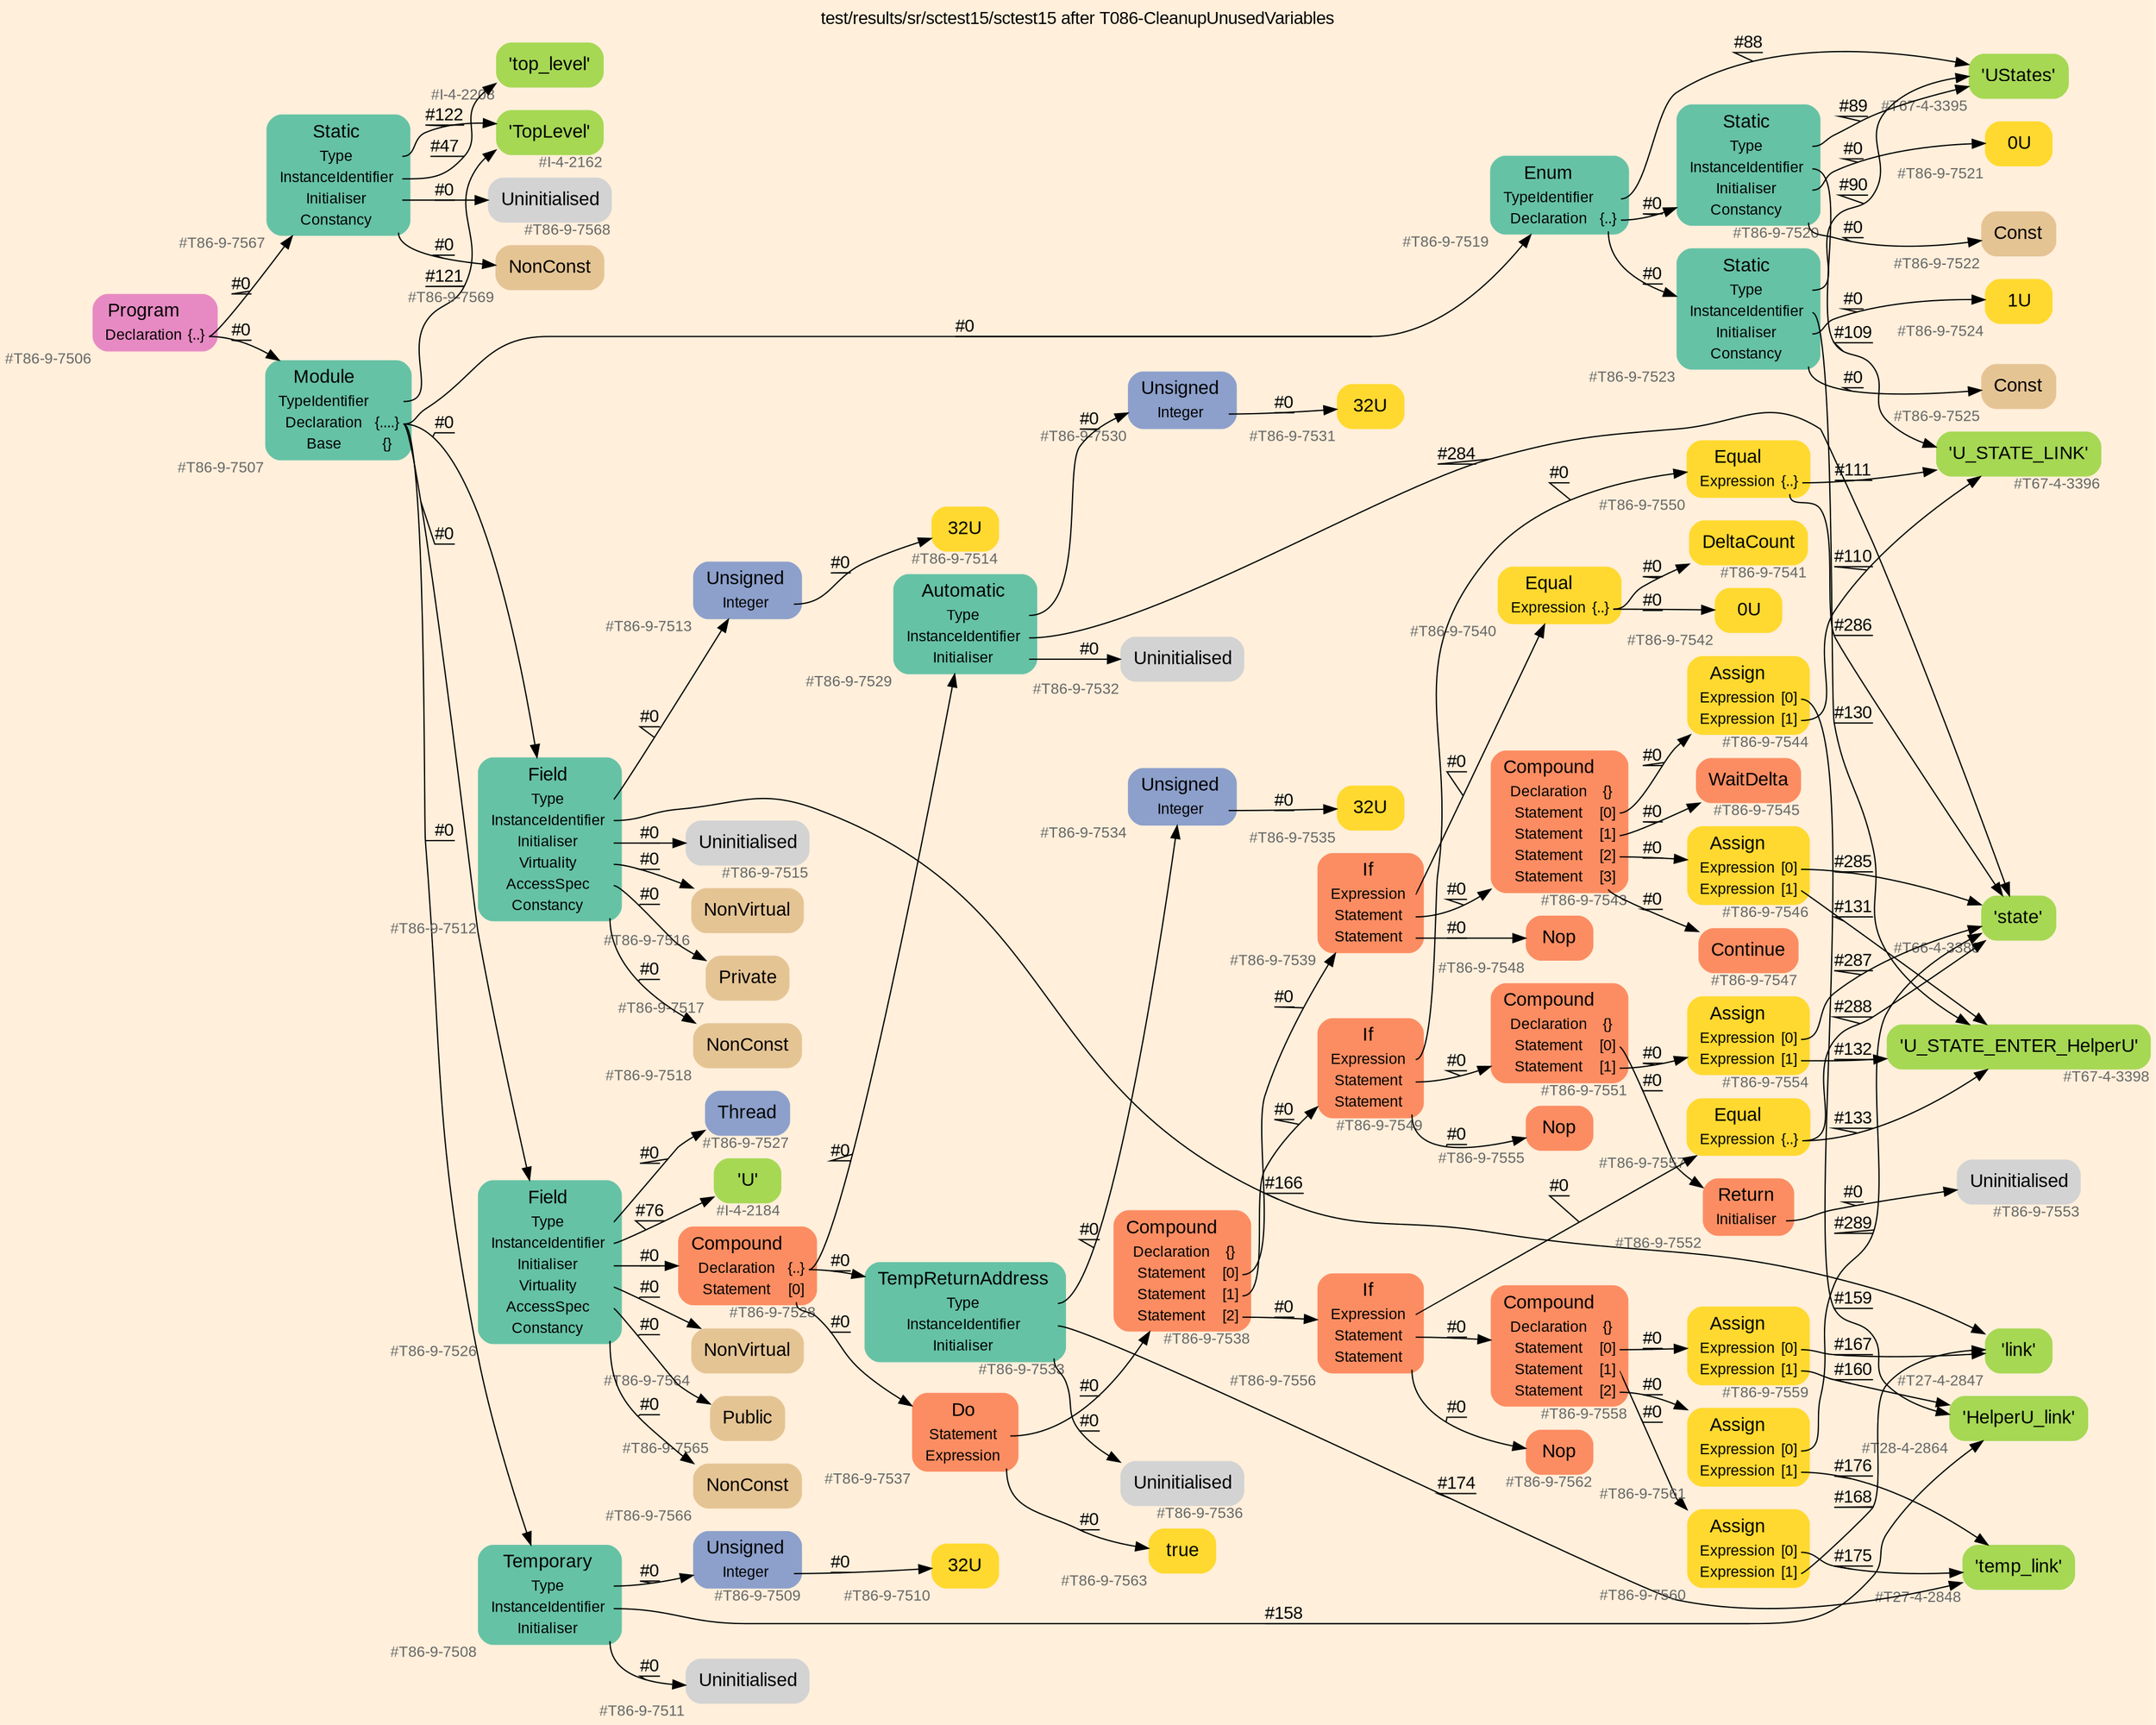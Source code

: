 digraph "test/results/sr/sctest15/sctest15 after T086-CleanupUnusedVariables" {
label = "test/results/sr/sctest15/sctest15 after T086-CleanupUnusedVariables"
labelloc = t
graph [
    rankdir = "LR"
    ranksep = 0.3
    bgcolor = antiquewhite1
    color = black
    fontcolor = black
    fontname = "Arial"
];
node [
    fontname = "Arial"
];
edge [
    fontname = "Arial"
];

// -------------------- node figure --------------------
// -------- block #T86-9-7506 ----------
"#T86-9-7506" [
    fillcolor = "/set28/4"
    xlabel = "#T86-9-7506"
    fontsize = "12"
    fontcolor = grey40
    shape = "plaintext"
    label = <<TABLE BORDER="0" CELLBORDER="0" CELLSPACING="0">
     <TR><TD><FONT COLOR="black" POINT-SIZE="15">Program</FONT></TD></TR>
     <TR><TD><FONT COLOR="black" POINT-SIZE="12">Declaration</FONT></TD><TD PORT="port0"><FONT COLOR="black" POINT-SIZE="12">{..}</FONT></TD></TR>
    </TABLE>>
    style = "rounded,filled"
];

// -------- block #T86-9-7507 ----------
"#T86-9-7507" [
    fillcolor = "/set28/1"
    xlabel = "#T86-9-7507"
    fontsize = "12"
    fontcolor = grey40
    shape = "plaintext"
    label = <<TABLE BORDER="0" CELLBORDER="0" CELLSPACING="0">
     <TR><TD><FONT COLOR="black" POINT-SIZE="15">Module</FONT></TD></TR>
     <TR><TD><FONT COLOR="black" POINT-SIZE="12">TypeIdentifier</FONT></TD><TD PORT="port0"></TD></TR>
     <TR><TD><FONT COLOR="black" POINT-SIZE="12">Declaration</FONT></TD><TD PORT="port1"><FONT COLOR="black" POINT-SIZE="12">{....}</FONT></TD></TR>
     <TR><TD><FONT COLOR="black" POINT-SIZE="12">Base</FONT></TD><TD PORT="port2"><FONT COLOR="black" POINT-SIZE="12">{}</FONT></TD></TR>
    </TABLE>>
    style = "rounded,filled"
];

// -------- block #I-4-2162 ----------
"#I-4-2162" [
    fillcolor = "/set28/5"
    xlabel = "#I-4-2162"
    fontsize = "12"
    fontcolor = grey40
    shape = "plaintext"
    label = <<TABLE BORDER="0" CELLBORDER="0" CELLSPACING="0">
     <TR><TD><FONT COLOR="black" POINT-SIZE="15">'TopLevel'</FONT></TD></TR>
    </TABLE>>
    style = "rounded,filled"
];

// -------- block #T86-9-7508 ----------
"#T86-9-7508" [
    fillcolor = "/set28/1"
    xlabel = "#T86-9-7508"
    fontsize = "12"
    fontcolor = grey40
    shape = "plaintext"
    label = <<TABLE BORDER="0" CELLBORDER="0" CELLSPACING="0">
     <TR><TD><FONT COLOR="black" POINT-SIZE="15">Temporary</FONT></TD></TR>
     <TR><TD><FONT COLOR="black" POINT-SIZE="12">Type</FONT></TD><TD PORT="port0"></TD></TR>
     <TR><TD><FONT COLOR="black" POINT-SIZE="12">InstanceIdentifier</FONT></TD><TD PORT="port1"></TD></TR>
     <TR><TD><FONT COLOR="black" POINT-SIZE="12">Initialiser</FONT></TD><TD PORT="port2"></TD></TR>
    </TABLE>>
    style = "rounded,filled"
];

// -------- block #T86-9-7509 ----------
"#T86-9-7509" [
    fillcolor = "/set28/3"
    xlabel = "#T86-9-7509"
    fontsize = "12"
    fontcolor = grey40
    shape = "plaintext"
    label = <<TABLE BORDER="0" CELLBORDER="0" CELLSPACING="0">
     <TR><TD><FONT COLOR="black" POINT-SIZE="15">Unsigned</FONT></TD></TR>
     <TR><TD><FONT COLOR="black" POINT-SIZE="12">Integer</FONT></TD><TD PORT="port0"></TD></TR>
    </TABLE>>
    style = "rounded,filled"
];

// -------- block #T86-9-7510 ----------
"#T86-9-7510" [
    fillcolor = "/set28/6"
    xlabel = "#T86-9-7510"
    fontsize = "12"
    fontcolor = grey40
    shape = "plaintext"
    label = <<TABLE BORDER="0" CELLBORDER="0" CELLSPACING="0">
     <TR><TD><FONT COLOR="black" POINT-SIZE="15">32U</FONT></TD></TR>
    </TABLE>>
    style = "rounded,filled"
];

// -------- block #T28-4-2864 ----------
"#T28-4-2864" [
    fillcolor = "/set28/5"
    xlabel = "#T28-4-2864"
    fontsize = "12"
    fontcolor = grey40
    shape = "plaintext"
    label = <<TABLE BORDER="0" CELLBORDER="0" CELLSPACING="0">
     <TR><TD><FONT COLOR="black" POINT-SIZE="15">'HelperU_link'</FONT></TD></TR>
    </TABLE>>
    style = "rounded,filled"
];

// -------- block #T86-9-7511 ----------
"#T86-9-7511" [
    xlabel = "#T86-9-7511"
    fontsize = "12"
    fontcolor = grey40
    shape = "plaintext"
    label = <<TABLE BORDER="0" CELLBORDER="0" CELLSPACING="0">
     <TR><TD><FONT COLOR="black" POINT-SIZE="15">Uninitialised</FONT></TD></TR>
    </TABLE>>
    style = "rounded,filled"
];

// -------- block #T86-9-7512 ----------
"#T86-9-7512" [
    fillcolor = "/set28/1"
    xlabel = "#T86-9-7512"
    fontsize = "12"
    fontcolor = grey40
    shape = "plaintext"
    label = <<TABLE BORDER="0" CELLBORDER="0" CELLSPACING="0">
     <TR><TD><FONT COLOR="black" POINT-SIZE="15">Field</FONT></TD></TR>
     <TR><TD><FONT COLOR="black" POINT-SIZE="12">Type</FONT></TD><TD PORT="port0"></TD></TR>
     <TR><TD><FONT COLOR="black" POINT-SIZE="12">InstanceIdentifier</FONT></TD><TD PORT="port1"></TD></TR>
     <TR><TD><FONT COLOR="black" POINT-SIZE="12">Initialiser</FONT></TD><TD PORT="port2"></TD></TR>
     <TR><TD><FONT COLOR="black" POINT-SIZE="12">Virtuality</FONT></TD><TD PORT="port3"></TD></TR>
     <TR><TD><FONT COLOR="black" POINT-SIZE="12">AccessSpec</FONT></TD><TD PORT="port4"></TD></TR>
     <TR><TD><FONT COLOR="black" POINT-SIZE="12">Constancy</FONT></TD><TD PORT="port5"></TD></TR>
    </TABLE>>
    style = "rounded,filled"
];

// -------- block #T86-9-7513 ----------
"#T86-9-7513" [
    fillcolor = "/set28/3"
    xlabel = "#T86-9-7513"
    fontsize = "12"
    fontcolor = grey40
    shape = "plaintext"
    label = <<TABLE BORDER="0" CELLBORDER="0" CELLSPACING="0">
     <TR><TD><FONT COLOR="black" POINT-SIZE="15">Unsigned</FONT></TD></TR>
     <TR><TD><FONT COLOR="black" POINT-SIZE="12">Integer</FONT></TD><TD PORT="port0"></TD></TR>
    </TABLE>>
    style = "rounded,filled"
];

// -------- block #T86-9-7514 ----------
"#T86-9-7514" [
    fillcolor = "/set28/6"
    xlabel = "#T86-9-7514"
    fontsize = "12"
    fontcolor = grey40
    shape = "plaintext"
    label = <<TABLE BORDER="0" CELLBORDER="0" CELLSPACING="0">
     <TR><TD><FONT COLOR="black" POINT-SIZE="15">32U</FONT></TD></TR>
    </TABLE>>
    style = "rounded,filled"
];

// -------- block #T27-4-2847 ----------
"#T27-4-2847" [
    fillcolor = "/set28/5"
    xlabel = "#T27-4-2847"
    fontsize = "12"
    fontcolor = grey40
    shape = "plaintext"
    label = <<TABLE BORDER="0" CELLBORDER="0" CELLSPACING="0">
     <TR><TD><FONT COLOR="black" POINT-SIZE="15">'link'</FONT></TD></TR>
    </TABLE>>
    style = "rounded,filled"
];

// -------- block #T86-9-7515 ----------
"#T86-9-7515" [
    xlabel = "#T86-9-7515"
    fontsize = "12"
    fontcolor = grey40
    shape = "plaintext"
    label = <<TABLE BORDER="0" CELLBORDER="0" CELLSPACING="0">
     <TR><TD><FONT COLOR="black" POINT-SIZE="15">Uninitialised</FONT></TD></TR>
    </TABLE>>
    style = "rounded,filled"
];

// -------- block #T86-9-7516 ----------
"#T86-9-7516" [
    fillcolor = "/set28/7"
    xlabel = "#T86-9-7516"
    fontsize = "12"
    fontcolor = grey40
    shape = "plaintext"
    label = <<TABLE BORDER="0" CELLBORDER="0" CELLSPACING="0">
     <TR><TD><FONT COLOR="black" POINT-SIZE="15">NonVirtual</FONT></TD></TR>
    </TABLE>>
    style = "rounded,filled"
];

// -------- block #T86-9-7517 ----------
"#T86-9-7517" [
    fillcolor = "/set28/7"
    xlabel = "#T86-9-7517"
    fontsize = "12"
    fontcolor = grey40
    shape = "plaintext"
    label = <<TABLE BORDER="0" CELLBORDER="0" CELLSPACING="0">
     <TR><TD><FONT COLOR="black" POINT-SIZE="15">Private</FONT></TD></TR>
    </TABLE>>
    style = "rounded,filled"
];

// -------- block #T86-9-7518 ----------
"#T86-9-7518" [
    fillcolor = "/set28/7"
    xlabel = "#T86-9-7518"
    fontsize = "12"
    fontcolor = grey40
    shape = "plaintext"
    label = <<TABLE BORDER="0" CELLBORDER="0" CELLSPACING="0">
     <TR><TD><FONT COLOR="black" POINT-SIZE="15">NonConst</FONT></TD></TR>
    </TABLE>>
    style = "rounded,filled"
];

// -------- block #T86-9-7519 ----------
"#T86-9-7519" [
    fillcolor = "/set28/1"
    xlabel = "#T86-9-7519"
    fontsize = "12"
    fontcolor = grey40
    shape = "plaintext"
    label = <<TABLE BORDER="0" CELLBORDER="0" CELLSPACING="0">
     <TR><TD><FONT COLOR="black" POINT-SIZE="15">Enum</FONT></TD></TR>
     <TR><TD><FONT COLOR="black" POINT-SIZE="12">TypeIdentifier</FONT></TD><TD PORT="port0"></TD></TR>
     <TR><TD><FONT COLOR="black" POINT-SIZE="12">Declaration</FONT></TD><TD PORT="port1"><FONT COLOR="black" POINT-SIZE="12">{..}</FONT></TD></TR>
    </TABLE>>
    style = "rounded,filled"
];

// -------- block #T67-4-3395 ----------
"#T67-4-3395" [
    fillcolor = "/set28/5"
    xlabel = "#T67-4-3395"
    fontsize = "12"
    fontcolor = grey40
    shape = "plaintext"
    label = <<TABLE BORDER="0" CELLBORDER="0" CELLSPACING="0">
     <TR><TD><FONT COLOR="black" POINT-SIZE="15">'UStates'</FONT></TD></TR>
    </TABLE>>
    style = "rounded,filled"
];

// -------- block #T86-9-7520 ----------
"#T86-9-7520" [
    fillcolor = "/set28/1"
    xlabel = "#T86-9-7520"
    fontsize = "12"
    fontcolor = grey40
    shape = "plaintext"
    label = <<TABLE BORDER="0" CELLBORDER="0" CELLSPACING="0">
     <TR><TD><FONT COLOR="black" POINT-SIZE="15">Static</FONT></TD></TR>
     <TR><TD><FONT COLOR="black" POINT-SIZE="12">Type</FONT></TD><TD PORT="port0"></TD></TR>
     <TR><TD><FONT COLOR="black" POINT-SIZE="12">InstanceIdentifier</FONT></TD><TD PORT="port1"></TD></TR>
     <TR><TD><FONT COLOR="black" POINT-SIZE="12">Initialiser</FONT></TD><TD PORT="port2"></TD></TR>
     <TR><TD><FONT COLOR="black" POINT-SIZE="12">Constancy</FONT></TD><TD PORT="port3"></TD></TR>
    </TABLE>>
    style = "rounded,filled"
];

// -------- block #T67-4-3396 ----------
"#T67-4-3396" [
    fillcolor = "/set28/5"
    xlabel = "#T67-4-3396"
    fontsize = "12"
    fontcolor = grey40
    shape = "plaintext"
    label = <<TABLE BORDER="0" CELLBORDER="0" CELLSPACING="0">
     <TR><TD><FONT COLOR="black" POINT-SIZE="15">'U_STATE_LINK'</FONT></TD></TR>
    </TABLE>>
    style = "rounded,filled"
];

// -------- block #T86-9-7521 ----------
"#T86-9-7521" [
    fillcolor = "/set28/6"
    xlabel = "#T86-9-7521"
    fontsize = "12"
    fontcolor = grey40
    shape = "plaintext"
    label = <<TABLE BORDER="0" CELLBORDER="0" CELLSPACING="0">
     <TR><TD><FONT COLOR="black" POINT-SIZE="15">0U</FONT></TD></TR>
    </TABLE>>
    style = "rounded,filled"
];

// -------- block #T86-9-7522 ----------
"#T86-9-7522" [
    fillcolor = "/set28/7"
    xlabel = "#T86-9-7522"
    fontsize = "12"
    fontcolor = grey40
    shape = "plaintext"
    label = <<TABLE BORDER="0" CELLBORDER="0" CELLSPACING="0">
     <TR><TD><FONT COLOR="black" POINT-SIZE="15">Const</FONT></TD></TR>
    </TABLE>>
    style = "rounded,filled"
];

// -------- block #T86-9-7523 ----------
"#T86-9-7523" [
    fillcolor = "/set28/1"
    xlabel = "#T86-9-7523"
    fontsize = "12"
    fontcolor = grey40
    shape = "plaintext"
    label = <<TABLE BORDER="0" CELLBORDER="0" CELLSPACING="0">
     <TR><TD><FONT COLOR="black" POINT-SIZE="15">Static</FONT></TD></TR>
     <TR><TD><FONT COLOR="black" POINT-SIZE="12">Type</FONT></TD><TD PORT="port0"></TD></TR>
     <TR><TD><FONT COLOR="black" POINT-SIZE="12">InstanceIdentifier</FONT></TD><TD PORT="port1"></TD></TR>
     <TR><TD><FONT COLOR="black" POINT-SIZE="12">Initialiser</FONT></TD><TD PORT="port2"></TD></TR>
     <TR><TD><FONT COLOR="black" POINT-SIZE="12">Constancy</FONT></TD><TD PORT="port3"></TD></TR>
    </TABLE>>
    style = "rounded,filled"
];

// -------- block #T67-4-3398 ----------
"#T67-4-3398" [
    fillcolor = "/set28/5"
    xlabel = "#T67-4-3398"
    fontsize = "12"
    fontcolor = grey40
    shape = "plaintext"
    label = <<TABLE BORDER="0" CELLBORDER="0" CELLSPACING="0">
     <TR><TD><FONT COLOR="black" POINT-SIZE="15">'U_STATE_ENTER_HelperU'</FONT></TD></TR>
    </TABLE>>
    style = "rounded,filled"
];

// -------- block #T86-9-7524 ----------
"#T86-9-7524" [
    fillcolor = "/set28/6"
    xlabel = "#T86-9-7524"
    fontsize = "12"
    fontcolor = grey40
    shape = "plaintext"
    label = <<TABLE BORDER="0" CELLBORDER="0" CELLSPACING="0">
     <TR><TD><FONT COLOR="black" POINT-SIZE="15">1U</FONT></TD></TR>
    </TABLE>>
    style = "rounded,filled"
];

// -------- block #T86-9-7525 ----------
"#T86-9-7525" [
    fillcolor = "/set28/7"
    xlabel = "#T86-9-7525"
    fontsize = "12"
    fontcolor = grey40
    shape = "plaintext"
    label = <<TABLE BORDER="0" CELLBORDER="0" CELLSPACING="0">
     <TR><TD><FONT COLOR="black" POINT-SIZE="15">Const</FONT></TD></TR>
    </TABLE>>
    style = "rounded,filled"
];

// -------- block #T86-9-7526 ----------
"#T86-9-7526" [
    fillcolor = "/set28/1"
    xlabel = "#T86-9-7526"
    fontsize = "12"
    fontcolor = grey40
    shape = "plaintext"
    label = <<TABLE BORDER="0" CELLBORDER="0" CELLSPACING="0">
     <TR><TD><FONT COLOR="black" POINT-SIZE="15">Field</FONT></TD></TR>
     <TR><TD><FONT COLOR="black" POINT-SIZE="12">Type</FONT></TD><TD PORT="port0"></TD></TR>
     <TR><TD><FONT COLOR="black" POINT-SIZE="12">InstanceIdentifier</FONT></TD><TD PORT="port1"></TD></TR>
     <TR><TD><FONT COLOR="black" POINT-SIZE="12">Initialiser</FONT></TD><TD PORT="port2"></TD></TR>
     <TR><TD><FONT COLOR="black" POINT-SIZE="12">Virtuality</FONT></TD><TD PORT="port3"></TD></TR>
     <TR><TD><FONT COLOR="black" POINT-SIZE="12">AccessSpec</FONT></TD><TD PORT="port4"></TD></TR>
     <TR><TD><FONT COLOR="black" POINT-SIZE="12">Constancy</FONT></TD><TD PORT="port5"></TD></TR>
    </TABLE>>
    style = "rounded,filled"
];

// -------- block #T86-9-7527 ----------
"#T86-9-7527" [
    fillcolor = "/set28/3"
    xlabel = "#T86-9-7527"
    fontsize = "12"
    fontcolor = grey40
    shape = "plaintext"
    label = <<TABLE BORDER="0" CELLBORDER="0" CELLSPACING="0">
     <TR><TD><FONT COLOR="black" POINT-SIZE="15">Thread</FONT></TD></TR>
    </TABLE>>
    style = "rounded,filled"
];

// -------- block #I-4-2184 ----------
"#I-4-2184" [
    fillcolor = "/set28/5"
    xlabel = "#I-4-2184"
    fontsize = "12"
    fontcolor = grey40
    shape = "plaintext"
    label = <<TABLE BORDER="0" CELLBORDER="0" CELLSPACING="0">
     <TR><TD><FONT COLOR="black" POINT-SIZE="15">'U'</FONT></TD></TR>
    </TABLE>>
    style = "rounded,filled"
];

// -------- block #T86-9-7528 ----------
"#T86-9-7528" [
    fillcolor = "/set28/2"
    xlabel = "#T86-9-7528"
    fontsize = "12"
    fontcolor = grey40
    shape = "plaintext"
    label = <<TABLE BORDER="0" CELLBORDER="0" CELLSPACING="0">
     <TR><TD><FONT COLOR="black" POINT-SIZE="15">Compound</FONT></TD></TR>
     <TR><TD><FONT COLOR="black" POINT-SIZE="12">Declaration</FONT></TD><TD PORT="port0"><FONT COLOR="black" POINT-SIZE="12">{..}</FONT></TD></TR>
     <TR><TD><FONT COLOR="black" POINT-SIZE="12">Statement</FONT></TD><TD PORT="port1"><FONT COLOR="black" POINT-SIZE="12">[0]</FONT></TD></TR>
    </TABLE>>
    style = "rounded,filled"
];

// -------- block #T86-9-7529 ----------
"#T86-9-7529" [
    fillcolor = "/set28/1"
    xlabel = "#T86-9-7529"
    fontsize = "12"
    fontcolor = grey40
    shape = "plaintext"
    label = <<TABLE BORDER="0" CELLBORDER="0" CELLSPACING="0">
     <TR><TD><FONT COLOR="black" POINT-SIZE="15">Automatic</FONT></TD></TR>
     <TR><TD><FONT COLOR="black" POINT-SIZE="12">Type</FONT></TD><TD PORT="port0"></TD></TR>
     <TR><TD><FONT COLOR="black" POINT-SIZE="12">InstanceIdentifier</FONT></TD><TD PORT="port1"></TD></TR>
     <TR><TD><FONT COLOR="black" POINT-SIZE="12">Initialiser</FONT></TD><TD PORT="port2"></TD></TR>
    </TABLE>>
    style = "rounded,filled"
];

// -------- block #T86-9-7530 ----------
"#T86-9-7530" [
    fillcolor = "/set28/3"
    xlabel = "#T86-9-7530"
    fontsize = "12"
    fontcolor = grey40
    shape = "plaintext"
    label = <<TABLE BORDER="0" CELLBORDER="0" CELLSPACING="0">
     <TR><TD><FONT COLOR="black" POINT-SIZE="15">Unsigned</FONT></TD></TR>
     <TR><TD><FONT COLOR="black" POINT-SIZE="12">Integer</FONT></TD><TD PORT="port0"></TD></TR>
    </TABLE>>
    style = "rounded,filled"
];

// -------- block #T86-9-7531 ----------
"#T86-9-7531" [
    fillcolor = "/set28/6"
    xlabel = "#T86-9-7531"
    fontsize = "12"
    fontcolor = grey40
    shape = "plaintext"
    label = <<TABLE BORDER="0" CELLBORDER="0" CELLSPACING="0">
     <TR><TD><FONT COLOR="black" POINT-SIZE="15">32U</FONT></TD></TR>
    </TABLE>>
    style = "rounded,filled"
];

// -------- block #T66-4-3380 ----------
"#T66-4-3380" [
    fillcolor = "/set28/5"
    xlabel = "#T66-4-3380"
    fontsize = "12"
    fontcolor = grey40
    shape = "plaintext"
    label = <<TABLE BORDER="0" CELLBORDER="0" CELLSPACING="0">
     <TR><TD><FONT COLOR="black" POINT-SIZE="15">'state'</FONT></TD></TR>
    </TABLE>>
    style = "rounded,filled"
];

// -------- block #T86-9-7532 ----------
"#T86-9-7532" [
    xlabel = "#T86-9-7532"
    fontsize = "12"
    fontcolor = grey40
    shape = "plaintext"
    label = <<TABLE BORDER="0" CELLBORDER="0" CELLSPACING="0">
     <TR><TD><FONT COLOR="black" POINT-SIZE="15">Uninitialised</FONT></TD></TR>
    </TABLE>>
    style = "rounded,filled"
];

// -------- block #T86-9-7533 ----------
"#T86-9-7533" [
    fillcolor = "/set28/1"
    xlabel = "#T86-9-7533"
    fontsize = "12"
    fontcolor = grey40
    shape = "plaintext"
    label = <<TABLE BORDER="0" CELLBORDER="0" CELLSPACING="0">
     <TR><TD><FONT COLOR="black" POINT-SIZE="15">TempReturnAddress</FONT></TD></TR>
     <TR><TD><FONT COLOR="black" POINT-SIZE="12">Type</FONT></TD><TD PORT="port0"></TD></TR>
     <TR><TD><FONT COLOR="black" POINT-SIZE="12">InstanceIdentifier</FONT></TD><TD PORT="port1"></TD></TR>
     <TR><TD><FONT COLOR="black" POINT-SIZE="12">Initialiser</FONT></TD><TD PORT="port2"></TD></TR>
    </TABLE>>
    style = "rounded,filled"
];

// -------- block #T86-9-7534 ----------
"#T86-9-7534" [
    fillcolor = "/set28/3"
    xlabel = "#T86-9-7534"
    fontsize = "12"
    fontcolor = grey40
    shape = "plaintext"
    label = <<TABLE BORDER="0" CELLBORDER="0" CELLSPACING="0">
     <TR><TD><FONT COLOR="black" POINT-SIZE="15">Unsigned</FONT></TD></TR>
     <TR><TD><FONT COLOR="black" POINT-SIZE="12">Integer</FONT></TD><TD PORT="port0"></TD></TR>
    </TABLE>>
    style = "rounded,filled"
];

// -------- block #T86-9-7535 ----------
"#T86-9-7535" [
    fillcolor = "/set28/6"
    xlabel = "#T86-9-7535"
    fontsize = "12"
    fontcolor = grey40
    shape = "plaintext"
    label = <<TABLE BORDER="0" CELLBORDER="0" CELLSPACING="0">
     <TR><TD><FONT COLOR="black" POINT-SIZE="15">32U</FONT></TD></TR>
    </TABLE>>
    style = "rounded,filled"
];

// -------- block #T27-4-2848 ----------
"#T27-4-2848" [
    fillcolor = "/set28/5"
    xlabel = "#T27-4-2848"
    fontsize = "12"
    fontcolor = grey40
    shape = "plaintext"
    label = <<TABLE BORDER="0" CELLBORDER="0" CELLSPACING="0">
     <TR><TD><FONT COLOR="black" POINT-SIZE="15">'temp_link'</FONT></TD></TR>
    </TABLE>>
    style = "rounded,filled"
];

// -------- block #T86-9-7536 ----------
"#T86-9-7536" [
    xlabel = "#T86-9-7536"
    fontsize = "12"
    fontcolor = grey40
    shape = "plaintext"
    label = <<TABLE BORDER="0" CELLBORDER="0" CELLSPACING="0">
     <TR><TD><FONT COLOR="black" POINT-SIZE="15">Uninitialised</FONT></TD></TR>
    </TABLE>>
    style = "rounded,filled"
];

// -------- block #T86-9-7537 ----------
"#T86-9-7537" [
    fillcolor = "/set28/2"
    xlabel = "#T86-9-7537"
    fontsize = "12"
    fontcolor = grey40
    shape = "plaintext"
    label = <<TABLE BORDER="0" CELLBORDER="0" CELLSPACING="0">
     <TR><TD><FONT COLOR="black" POINT-SIZE="15">Do</FONT></TD></TR>
     <TR><TD><FONT COLOR="black" POINT-SIZE="12">Statement</FONT></TD><TD PORT="port0"></TD></TR>
     <TR><TD><FONT COLOR="black" POINT-SIZE="12">Expression</FONT></TD><TD PORT="port1"></TD></TR>
    </TABLE>>
    style = "rounded,filled"
];

// -------- block #T86-9-7538 ----------
"#T86-9-7538" [
    fillcolor = "/set28/2"
    xlabel = "#T86-9-7538"
    fontsize = "12"
    fontcolor = grey40
    shape = "plaintext"
    label = <<TABLE BORDER="0" CELLBORDER="0" CELLSPACING="0">
     <TR><TD><FONT COLOR="black" POINT-SIZE="15">Compound</FONT></TD></TR>
     <TR><TD><FONT COLOR="black" POINT-SIZE="12">Declaration</FONT></TD><TD PORT="port0"><FONT COLOR="black" POINT-SIZE="12">{}</FONT></TD></TR>
     <TR><TD><FONT COLOR="black" POINT-SIZE="12">Statement</FONT></TD><TD PORT="port1"><FONT COLOR="black" POINT-SIZE="12">[0]</FONT></TD></TR>
     <TR><TD><FONT COLOR="black" POINT-SIZE="12">Statement</FONT></TD><TD PORT="port2"><FONT COLOR="black" POINT-SIZE="12">[1]</FONT></TD></TR>
     <TR><TD><FONT COLOR="black" POINT-SIZE="12">Statement</FONT></TD><TD PORT="port3"><FONT COLOR="black" POINT-SIZE="12">[2]</FONT></TD></TR>
    </TABLE>>
    style = "rounded,filled"
];

// -------- block #T86-9-7539 ----------
"#T86-9-7539" [
    fillcolor = "/set28/2"
    xlabel = "#T86-9-7539"
    fontsize = "12"
    fontcolor = grey40
    shape = "plaintext"
    label = <<TABLE BORDER="0" CELLBORDER="0" CELLSPACING="0">
     <TR><TD><FONT COLOR="black" POINT-SIZE="15">If</FONT></TD></TR>
     <TR><TD><FONT COLOR="black" POINT-SIZE="12">Expression</FONT></TD><TD PORT="port0"></TD></TR>
     <TR><TD><FONT COLOR="black" POINT-SIZE="12">Statement</FONT></TD><TD PORT="port1"></TD></TR>
     <TR><TD><FONT COLOR="black" POINT-SIZE="12">Statement</FONT></TD><TD PORT="port2"></TD></TR>
    </TABLE>>
    style = "rounded,filled"
];

// -------- block #T86-9-7540 ----------
"#T86-9-7540" [
    fillcolor = "/set28/6"
    xlabel = "#T86-9-7540"
    fontsize = "12"
    fontcolor = grey40
    shape = "plaintext"
    label = <<TABLE BORDER="0" CELLBORDER="0" CELLSPACING="0">
     <TR><TD><FONT COLOR="black" POINT-SIZE="15">Equal</FONT></TD></TR>
     <TR><TD><FONT COLOR="black" POINT-SIZE="12">Expression</FONT></TD><TD PORT="port0"><FONT COLOR="black" POINT-SIZE="12">{..}</FONT></TD></TR>
    </TABLE>>
    style = "rounded,filled"
];

// -------- block #T86-9-7541 ----------
"#T86-9-7541" [
    fillcolor = "/set28/6"
    xlabel = "#T86-9-7541"
    fontsize = "12"
    fontcolor = grey40
    shape = "plaintext"
    label = <<TABLE BORDER="0" CELLBORDER="0" CELLSPACING="0">
     <TR><TD><FONT COLOR="black" POINT-SIZE="15">DeltaCount</FONT></TD></TR>
    </TABLE>>
    style = "rounded,filled"
];

// -------- block #T86-9-7542 ----------
"#T86-9-7542" [
    fillcolor = "/set28/6"
    xlabel = "#T86-9-7542"
    fontsize = "12"
    fontcolor = grey40
    shape = "plaintext"
    label = <<TABLE BORDER="0" CELLBORDER="0" CELLSPACING="0">
     <TR><TD><FONT COLOR="black" POINT-SIZE="15">0U</FONT></TD></TR>
    </TABLE>>
    style = "rounded,filled"
];

// -------- block #T86-9-7543 ----------
"#T86-9-7543" [
    fillcolor = "/set28/2"
    xlabel = "#T86-9-7543"
    fontsize = "12"
    fontcolor = grey40
    shape = "plaintext"
    label = <<TABLE BORDER="0" CELLBORDER="0" CELLSPACING="0">
     <TR><TD><FONT COLOR="black" POINT-SIZE="15">Compound</FONT></TD></TR>
     <TR><TD><FONT COLOR="black" POINT-SIZE="12">Declaration</FONT></TD><TD PORT="port0"><FONT COLOR="black" POINT-SIZE="12">{}</FONT></TD></TR>
     <TR><TD><FONT COLOR="black" POINT-SIZE="12">Statement</FONT></TD><TD PORT="port1"><FONT COLOR="black" POINT-SIZE="12">[0]</FONT></TD></TR>
     <TR><TD><FONT COLOR="black" POINT-SIZE="12">Statement</FONT></TD><TD PORT="port2"><FONT COLOR="black" POINT-SIZE="12">[1]</FONT></TD></TR>
     <TR><TD><FONT COLOR="black" POINT-SIZE="12">Statement</FONT></TD><TD PORT="port3"><FONT COLOR="black" POINT-SIZE="12">[2]</FONT></TD></TR>
     <TR><TD><FONT COLOR="black" POINT-SIZE="12">Statement</FONT></TD><TD PORT="port4"><FONT COLOR="black" POINT-SIZE="12">[3]</FONT></TD></TR>
    </TABLE>>
    style = "rounded,filled"
];

// -------- block #T86-9-7544 ----------
"#T86-9-7544" [
    fillcolor = "/set28/6"
    xlabel = "#T86-9-7544"
    fontsize = "12"
    fontcolor = grey40
    shape = "plaintext"
    label = <<TABLE BORDER="0" CELLBORDER="0" CELLSPACING="0">
     <TR><TD><FONT COLOR="black" POINT-SIZE="15">Assign</FONT></TD></TR>
     <TR><TD><FONT COLOR="black" POINT-SIZE="12">Expression</FONT></TD><TD PORT="port0"><FONT COLOR="black" POINT-SIZE="12">[0]</FONT></TD></TR>
     <TR><TD><FONT COLOR="black" POINT-SIZE="12">Expression</FONT></TD><TD PORT="port1"><FONT COLOR="black" POINT-SIZE="12">[1]</FONT></TD></TR>
    </TABLE>>
    style = "rounded,filled"
];

// -------- block #T86-9-7545 ----------
"#T86-9-7545" [
    fillcolor = "/set28/2"
    xlabel = "#T86-9-7545"
    fontsize = "12"
    fontcolor = grey40
    shape = "plaintext"
    label = <<TABLE BORDER="0" CELLBORDER="0" CELLSPACING="0">
     <TR><TD><FONT COLOR="black" POINT-SIZE="15">WaitDelta</FONT></TD></TR>
    </TABLE>>
    style = "rounded,filled"
];

// -------- block #T86-9-7546 ----------
"#T86-9-7546" [
    fillcolor = "/set28/6"
    xlabel = "#T86-9-7546"
    fontsize = "12"
    fontcolor = grey40
    shape = "plaintext"
    label = <<TABLE BORDER="0" CELLBORDER="0" CELLSPACING="0">
     <TR><TD><FONT COLOR="black" POINT-SIZE="15">Assign</FONT></TD></TR>
     <TR><TD><FONT COLOR="black" POINT-SIZE="12">Expression</FONT></TD><TD PORT="port0"><FONT COLOR="black" POINT-SIZE="12">[0]</FONT></TD></TR>
     <TR><TD><FONT COLOR="black" POINT-SIZE="12">Expression</FONT></TD><TD PORT="port1"><FONT COLOR="black" POINT-SIZE="12">[1]</FONT></TD></TR>
    </TABLE>>
    style = "rounded,filled"
];

// -------- block #T86-9-7547 ----------
"#T86-9-7547" [
    fillcolor = "/set28/2"
    xlabel = "#T86-9-7547"
    fontsize = "12"
    fontcolor = grey40
    shape = "plaintext"
    label = <<TABLE BORDER="0" CELLBORDER="0" CELLSPACING="0">
     <TR><TD><FONT COLOR="black" POINT-SIZE="15">Continue</FONT></TD></TR>
    </TABLE>>
    style = "rounded,filled"
];

// -------- block #T86-9-7548 ----------
"#T86-9-7548" [
    fillcolor = "/set28/2"
    xlabel = "#T86-9-7548"
    fontsize = "12"
    fontcolor = grey40
    shape = "plaintext"
    label = <<TABLE BORDER="0" CELLBORDER="0" CELLSPACING="0">
     <TR><TD><FONT COLOR="black" POINT-SIZE="15">Nop</FONT></TD></TR>
    </TABLE>>
    style = "rounded,filled"
];

// -------- block #T86-9-7549 ----------
"#T86-9-7549" [
    fillcolor = "/set28/2"
    xlabel = "#T86-9-7549"
    fontsize = "12"
    fontcolor = grey40
    shape = "plaintext"
    label = <<TABLE BORDER="0" CELLBORDER="0" CELLSPACING="0">
     <TR><TD><FONT COLOR="black" POINT-SIZE="15">If</FONT></TD></TR>
     <TR><TD><FONT COLOR="black" POINT-SIZE="12">Expression</FONT></TD><TD PORT="port0"></TD></TR>
     <TR><TD><FONT COLOR="black" POINT-SIZE="12">Statement</FONT></TD><TD PORT="port1"></TD></TR>
     <TR><TD><FONT COLOR="black" POINT-SIZE="12">Statement</FONT></TD><TD PORT="port2"></TD></TR>
    </TABLE>>
    style = "rounded,filled"
];

// -------- block #T86-9-7550 ----------
"#T86-9-7550" [
    fillcolor = "/set28/6"
    xlabel = "#T86-9-7550"
    fontsize = "12"
    fontcolor = grey40
    shape = "plaintext"
    label = <<TABLE BORDER="0" CELLBORDER="0" CELLSPACING="0">
     <TR><TD><FONT COLOR="black" POINT-SIZE="15">Equal</FONT></TD></TR>
     <TR><TD><FONT COLOR="black" POINT-SIZE="12">Expression</FONT></TD><TD PORT="port0"><FONT COLOR="black" POINT-SIZE="12">{..}</FONT></TD></TR>
    </TABLE>>
    style = "rounded,filled"
];

// -------- block #T86-9-7551 ----------
"#T86-9-7551" [
    fillcolor = "/set28/2"
    xlabel = "#T86-9-7551"
    fontsize = "12"
    fontcolor = grey40
    shape = "plaintext"
    label = <<TABLE BORDER="0" CELLBORDER="0" CELLSPACING="0">
     <TR><TD><FONT COLOR="black" POINT-SIZE="15">Compound</FONT></TD></TR>
     <TR><TD><FONT COLOR="black" POINT-SIZE="12">Declaration</FONT></TD><TD PORT="port0"><FONT COLOR="black" POINT-SIZE="12">{}</FONT></TD></TR>
     <TR><TD><FONT COLOR="black" POINT-SIZE="12">Statement</FONT></TD><TD PORT="port1"><FONT COLOR="black" POINT-SIZE="12">[0]</FONT></TD></TR>
     <TR><TD><FONT COLOR="black" POINT-SIZE="12">Statement</FONT></TD><TD PORT="port2"><FONT COLOR="black" POINT-SIZE="12">[1]</FONT></TD></TR>
    </TABLE>>
    style = "rounded,filled"
];

// -------- block #T86-9-7552 ----------
"#T86-9-7552" [
    fillcolor = "/set28/2"
    xlabel = "#T86-9-7552"
    fontsize = "12"
    fontcolor = grey40
    shape = "plaintext"
    label = <<TABLE BORDER="0" CELLBORDER="0" CELLSPACING="0">
     <TR><TD><FONT COLOR="black" POINT-SIZE="15">Return</FONT></TD></TR>
     <TR><TD><FONT COLOR="black" POINT-SIZE="12">Initialiser</FONT></TD><TD PORT="port0"></TD></TR>
    </TABLE>>
    style = "rounded,filled"
];

// -------- block #T86-9-7553 ----------
"#T86-9-7553" [
    xlabel = "#T86-9-7553"
    fontsize = "12"
    fontcolor = grey40
    shape = "plaintext"
    label = <<TABLE BORDER="0" CELLBORDER="0" CELLSPACING="0">
     <TR><TD><FONT COLOR="black" POINT-SIZE="15">Uninitialised</FONT></TD></TR>
    </TABLE>>
    style = "rounded,filled"
];

// -------- block #T86-9-7554 ----------
"#T86-9-7554" [
    fillcolor = "/set28/6"
    xlabel = "#T86-9-7554"
    fontsize = "12"
    fontcolor = grey40
    shape = "plaintext"
    label = <<TABLE BORDER="0" CELLBORDER="0" CELLSPACING="0">
     <TR><TD><FONT COLOR="black" POINT-SIZE="15">Assign</FONT></TD></TR>
     <TR><TD><FONT COLOR="black" POINT-SIZE="12">Expression</FONT></TD><TD PORT="port0"><FONT COLOR="black" POINT-SIZE="12">[0]</FONT></TD></TR>
     <TR><TD><FONT COLOR="black" POINT-SIZE="12">Expression</FONT></TD><TD PORT="port1"><FONT COLOR="black" POINT-SIZE="12">[1]</FONT></TD></TR>
    </TABLE>>
    style = "rounded,filled"
];

// -------- block #T86-9-7555 ----------
"#T86-9-7555" [
    fillcolor = "/set28/2"
    xlabel = "#T86-9-7555"
    fontsize = "12"
    fontcolor = grey40
    shape = "plaintext"
    label = <<TABLE BORDER="0" CELLBORDER="0" CELLSPACING="0">
     <TR><TD><FONT COLOR="black" POINT-SIZE="15">Nop</FONT></TD></TR>
    </TABLE>>
    style = "rounded,filled"
];

// -------- block #T86-9-7556 ----------
"#T86-9-7556" [
    fillcolor = "/set28/2"
    xlabel = "#T86-9-7556"
    fontsize = "12"
    fontcolor = grey40
    shape = "plaintext"
    label = <<TABLE BORDER="0" CELLBORDER="0" CELLSPACING="0">
     <TR><TD><FONT COLOR="black" POINT-SIZE="15">If</FONT></TD></TR>
     <TR><TD><FONT COLOR="black" POINT-SIZE="12">Expression</FONT></TD><TD PORT="port0"></TD></TR>
     <TR><TD><FONT COLOR="black" POINT-SIZE="12">Statement</FONT></TD><TD PORT="port1"></TD></TR>
     <TR><TD><FONT COLOR="black" POINT-SIZE="12">Statement</FONT></TD><TD PORT="port2"></TD></TR>
    </TABLE>>
    style = "rounded,filled"
];

// -------- block #T86-9-7557 ----------
"#T86-9-7557" [
    fillcolor = "/set28/6"
    xlabel = "#T86-9-7557"
    fontsize = "12"
    fontcolor = grey40
    shape = "plaintext"
    label = <<TABLE BORDER="0" CELLBORDER="0" CELLSPACING="0">
     <TR><TD><FONT COLOR="black" POINT-SIZE="15">Equal</FONT></TD></TR>
     <TR><TD><FONT COLOR="black" POINT-SIZE="12">Expression</FONT></TD><TD PORT="port0"><FONT COLOR="black" POINT-SIZE="12">{..}</FONT></TD></TR>
    </TABLE>>
    style = "rounded,filled"
];

// -------- block #T86-9-7558 ----------
"#T86-9-7558" [
    fillcolor = "/set28/2"
    xlabel = "#T86-9-7558"
    fontsize = "12"
    fontcolor = grey40
    shape = "plaintext"
    label = <<TABLE BORDER="0" CELLBORDER="0" CELLSPACING="0">
     <TR><TD><FONT COLOR="black" POINT-SIZE="15">Compound</FONT></TD></TR>
     <TR><TD><FONT COLOR="black" POINT-SIZE="12">Declaration</FONT></TD><TD PORT="port0"><FONT COLOR="black" POINT-SIZE="12">{}</FONT></TD></TR>
     <TR><TD><FONT COLOR="black" POINT-SIZE="12">Statement</FONT></TD><TD PORT="port1"><FONT COLOR="black" POINT-SIZE="12">[0]</FONT></TD></TR>
     <TR><TD><FONT COLOR="black" POINT-SIZE="12">Statement</FONT></TD><TD PORT="port2"><FONT COLOR="black" POINT-SIZE="12">[1]</FONT></TD></TR>
     <TR><TD><FONT COLOR="black" POINT-SIZE="12">Statement</FONT></TD><TD PORT="port3"><FONT COLOR="black" POINT-SIZE="12">[2]</FONT></TD></TR>
    </TABLE>>
    style = "rounded,filled"
];

// -------- block #T86-9-7559 ----------
"#T86-9-7559" [
    fillcolor = "/set28/6"
    xlabel = "#T86-9-7559"
    fontsize = "12"
    fontcolor = grey40
    shape = "plaintext"
    label = <<TABLE BORDER="0" CELLBORDER="0" CELLSPACING="0">
     <TR><TD><FONT COLOR="black" POINT-SIZE="15">Assign</FONT></TD></TR>
     <TR><TD><FONT COLOR="black" POINT-SIZE="12">Expression</FONT></TD><TD PORT="port0"><FONT COLOR="black" POINT-SIZE="12">[0]</FONT></TD></TR>
     <TR><TD><FONT COLOR="black" POINT-SIZE="12">Expression</FONT></TD><TD PORT="port1"><FONT COLOR="black" POINT-SIZE="12">[1]</FONT></TD></TR>
    </TABLE>>
    style = "rounded,filled"
];

// -------- block #T86-9-7560 ----------
"#T86-9-7560" [
    fillcolor = "/set28/6"
    xlabel = "#T86-9-7560"
    fontsize = "12"
    fontcolor = grey40
    shape = "plaintext"
    label = <<TABLE BORDER="0" CELLBORDER="0" CELLSPACING="0">
     <TR><TD><FONT COLOR="black" POINT-SIZE="15">Assign</FONT></TD></TR>
     <TR><TD><FONT COLOR="black" POINT-SIZE="12">Expression</FONT></TD><TD PORT="port0"><FONT COLOR="black" POINT-SIZE="12">[0]</FONT></TD></TR>
     <TR><TD><FONT COLOR="black" POINT-SIZE="12">Expression</FONT></TD><TD PORT="port1"><FONT COLOR="black" POINT-SIZE="12">[1]</FONT></TD></TR>
    </TABLE>>
    style = "rounded,filled"
];

// -------- block #T86-9-7561 ----------
"#T86-9-7561" [
    fillcolor = "/set28/6"
    xlabel = "#T86-9-7561"
    fontsize = "12"
    fontcolor = grey40
    shape = "plaintext"
    label = <<TABLE BORDER="0" CELLBORDER="0" CELLSPACING="0">
     <TR><TD><FONT COLOR="black" POINT-SIZE="15">Assign</FONT></TD></TR>
     <TR><TD><FONT COLOR="black" POINT-SIZE="12">Expression</FONT></TD><TD PORT="port0"><FONT COLOR="black" POINT-SIZE="12">[0]</FONT></TD></TR>
     <TR><TD><FONT COLOR="black" POINT-SIZE="12">Expression</FONT></TD><TD PORT="port1"><FONT COLOR="black" POINT-SIZE="12">[1]</FONT></TD></TR>
    </TABLE>>
    style = "rounded,filled"
];

// -------- block #T86-9-7562 ----------
"#T86-9-7562" [
    fillcolor = "/set28/2"
    xlabel = "#T86-9-7562"
    fontsize = "12"
    fontcolor = grey40
    shape = "plaintext"
    label = <<TABLE BORDER="0" CELLBORDER="0" CELLSPACING="0">
     <TR><TD><FONT COLOR="black" POINT-SIZE="15">Nop</FONT></TD></TR>
    </TABLE>>
    style = "rounded,filled"
];

// -------- block #T86-9-7563 ----------
"#T86-9-7563" [
    fillcolor = "/set28/6"
    xlabel = "#T86-9-7563"
    fontsize = "12"
    fontcolor = grey40
    shape = "plaintext"
    label = <<TABLE BORDER="0" CELLBORDER="0" CELLSPACING="0">
     <TR><TD><FONT COLOR="black" POINT-SIZE="15">true</FONT></TD></TR>
    </TABLE>>
    style = "rounded,filled"
];

// -------- block #T86-9-7564 ----------
"#T86-9-7564" [
    fillcolor = "/set28/7"
    xlabel = "#T86-9-7564"
    fontsize = "12"
    fontcolor = grey40
    shape = "plaintext"
    label = <<TABLE BORDER="0" CELLBORDER="0" CELLSPACING="0">
     <TR><TD><FONT COLOR="black" POINT-SIZE="15">NonVirtual</FONT></TD></TR>
    </TABLE>>
    style = "rounded,filled"
];

// -------- block #T86-9-7565 ----------
"#T86-9-7565" [
    fillcolor = "/set28/7"
    xlabel = "#T86-9-7565"
    fontsize = "12"
    fontcolor = grey40
    shape = "plaintext"
    label = <<TABLE BORDER="0" CELLBORDER="0" CELLSPACING="0">
     <TR><TD><FONT COLOR="black" POINT-SIZE="15">Public</FONT></TD></TR>
    </TABLE>>
    style = "rounded,filled"
];

// -------- block #T86-9-7566 ----------
"#T86-9-7566" [
    fillcolor = "/set28/7"
    xlabel = "#T86-9-7566"
    fontsize = "12"
    fontcolor = grey40
    shape = "plaintext"
    label = <<TABLE BORDER="0" CELLBORDER="0" CELLSPACING="0">
     <TR><TD><FONT COLOR="black" POINT-SIZE="15">NonConst</FONT></TD></TR>
    </TABLE>>
    style = "rounded,filled"
];

// -------- block #T86-9-7567 ----------
"#T86-9-7567" [
    fillcolor = "/set28/1"
    xlabel = "#T86-9-7567"
    fontsize = "12"
    fontcolor = grey40
    shape = "plaintext"
    label = <<TABLE BORDER="0" CELLBORDER="0" CELLSPACING="0">
     <TR><TD><FONT COLOR="black" POINT-SIZE="15">Static</FONT></TD></TR>
     <TR><TD><FONT COLOR="black" POINT-SIZE="12">Type</FONT></TD><TD PORT="port0"></TD></TR>
     <TR><TD><FONT COLOR="black" POINT-SIZE="12">InstanceIdentifier</FONT></TD><TD PORT="port1"></TD></TR>
     <TR><TD><FONT COLOR="black" POINT-SIZE="12">Initialiser</FONT></TD><TD PORT="port2"></TD></TR>
     <TR><TD><FONT COLOR="black" POINT-SIZE="12">Constancy</FONT></TD><TD PORT="port3"></TD></TR>
    </TABLE>>
    style = "rounded,filled"
];

// -------- block #I-4-2208 ----------
"#I-4-2208" [
    fillcolor = "/set28/5"
    xlabel = "#I-4-2208"
    fontsize = "12"
    fontcolor = grey40
    shape = "plaintext"
    label = <<TABLE BORDER="0" CELLBORDER="0" CELLSPACING="0">
     <TR><TD><FONT COLOR="black" POINT-SIZE="15">'top_level'</FONT></TD></TR>
    </TABLE>>
    style = "rounded,filled"
];

// -------- block #T86-9-7568 ----------
"#T86-9-7568" [
    xlabel = "#T86-9-7568"
    fontsize = "12"
    fontcolor = grey40
    shape = "plaintext"
    label = <<TABLE BORDER="0" CELLBORDER="0" CELLSPACING="0">
     <TR><TD><FONT COLOR="black" POINT-SIZE="15">Uninitialised</FONT></TD></TR>
    </TABLE>>
    style = "rounded,filled"
];

// -------- block #T86-9-7569 ----------
"#T86-9-7569" [
    fillcolor = "/set28/7"
    xlabel = "#T86-9-7569"
    fontsize = "12"
    fontcolor = grey40
    shape = "plaintext"
    label = <<TABLE BORDER="0" CELLBORDER="0" CELLSPACING="0">
     <TR><TD><FONT COLOR="black" POINT-SIZE="15">NonConst</FONT></TD></TR>
    </TABLE>>
    style = "rounded,filled"
];

"#T86-9-7506":port0 -> "#T86-9-7507" [
    label = "#0"
    decorate = true
    color = black
    fontcolor = black
];

"#T86-9-7506":port0 -> "#T86-9-7567" [
    label = "#0"
    decorate = true
    color = black
    fontcolor = black
];

"#T86-9-7507":port0 -> "#I-4-2162" [
    label = "#121"
    decorate = true
    color = black
    fontcolor = black
];

"#T86-9-7507":port1 -> "#T86-9-7508" [
    label = "#0"
    decorate = true
    color = black
    fontcolor = black
];

"#T86-9-7507":port1 -> "#T86-9-7512" [
    label = "#0"
    decorate = true
    color = black
    fontcolor = black
];

"#T86-9-7507":port1 -> "#T86-9-7519" [
    label = "#0"
    decorate = true
    color = black
    fontcolor = black
];

"#T86-9-7507":port1 -> "#T86-9-7526" [
    label = "#0"
    decorate = true
    color = black
    fontcolor = black
];

"#T86-9-7508":port0 -> "#T86-9-7509" [
    label = "#0"
    decorate = true
    color = black
    fontcolor = black
];

"#T86-9-7508":port1 -> "#T28-4-2864" [
    label = "#158"
    decorate = true
    color = black
    fontcolor = black
];

"#T86-9-7508":port2 -> "#T86-9-7511" [
    label = "#0"
    decorate = true
    color = black
    fontcolor = black
];

"#T86-9-7509":port0 -> "#T86-9-7510" [
    label = "#0"
    decorate = true
    color = black
    fontcolor = black
];

"#T86-9-7512":port0 -> "#T86-9-7513" [
    label = "#0"
    decorate = true
    color = black
    fontcolor = black
];

"#T86-9-7512":port1 -> "#T27-4-2847" [
    label = "#166"
    decorate = true
    color = black
    fontcolor = black
];

"#T86-9-7512":port2 -> "#T86-9-7515" [
    label = "#0"
    decorate = true
    color = black
    fontcolor = black
];

"#T86-9-7512":port3 -> "#T86-9-7516" [
    label = "#0"
    decorate = true
    color = black
    fontcolor = black
];

"#T86-9-7512":port4 -> "#T86-9-7517" [
    label = "#0"
    decorate = true
    color = black
    fontcolor = black
];

"#T86-9-7512":port5 -> "#T86-9-7518" [
    label = "#0"
    decorate = true
    color = black
    fontcolor = black
];

"#T86-9-7513":port0 -> "#T86-9-7514" [
    label = "#0"
    decorate = true
    color = black
    fontcolor = black
];

"#T86-9-7519":port0 -> "#T67-4-3395" [
    label = "#88"
    decorate = true
    color = black
    fontcolor = black
];

"#T86-9-7519":port1 -> "#T86-9-7520" [
    label = "#0"
    decorate = true
    color = black
    fontcolor = black
];

"#T86-9-7519":port1 -> "#T86-9-7523" [
    label = "#0"
    decorate = true
    color = black
    fontcolor = black
];

"#T86-9-7520":port0 -> "#T67-4-3395" [
    label = "#89"
    decorate = true
    color = black
    fontcolor = black
];

"#T86-9-7520":port1 -> "#T67-4-3396" [
    label = "#109"
    decorate = true
    color = black
    fontcolor = black
];

"#T86-9-7520":port2 -> "#T86-9-7521" [
    label = "#0"
    decorate = true
    color = black
    fontcolor = black
];

"#T86-9-7520":port3 -> "#T86-9-7522" [
    label = "#0"
    decorate = true
    color = black
    fontcolor = black
];

"#T86-9-7523":port0 -> "#T67-4-3395" [
    label = "#90"
    decorate = true
    color = black
    fontcolor = black
];

"#T86-9-7523":port1 -> "#T67-4-3398" [
    label = "#130"
    decorate = true
    color = black
    fontcolor = black
];

"#T86-9-7523":port2 -> "#T86-9-7524" [
    label = "#0"
    decorate = true
    color = black
    fontcolor = black
];

"#T86-9-7523":port3 -> "#T86-9-7525" [
    label = "#0"
    decorate = true
    color = black
    fontcolor = black
];

"#T86-9-7526":port0 -> "#T86-9-7527" [
    label = "#0"
    decorate = true
    color = black
    fontcolor = black
];

"#T86-9-7526":port1 -> "#I-4-2184" [
    label = "#76"
    decorate = true
    color = black
    fontcolor = black
];

"#T86-9-7526":port2 -> "#T86-9-7528" [
    label = "#0"
    decorate = true
    color = black
    fontcolor = black
];

"#T86-9-7526":port3 -> "#T86-9-7564" [
    label = "#0"
    decorate = true
    color = black
    fontcolor = black
];

"#T86-9-7526":port4 -> "#T86-9-7565" [
    label = "#0"
    decorate = true
    color = black
    fontcolor = black
];

"#T86-9-7526":port5 -> "#T86-9-7566" [
    label = "#0"
    decorate = true
    color = black
    fontcolor = black
];

"#T86-9-7528":port0 -> "#T86-9-7529" [
    label = "#0"
    decorate = true
    color = black
    fontcolor = black
];

"#T86-9-7528":port0 -> "#T86-9-7533" [
    label = "#0"
    decorate = true
    color = black
    fontcolor = black
];

"#T86-9-7528":port1 -> "#T86-9-7537" [
    label = "#0"
    decorate = true
    color = black
    fontcolor = black
];

"#T86-9-7529":port0 -> "#T86-9-7530" [
    label = "#0"
    decorate = true
    color = black
    fontcolor = black
];

"#T86-9-7529":port1 -> "#T66-4-3380" [
    label = "#284"
    decorate = true
    color = black
    fontcolor = black
];

"#T86-9-7529":port2 -> "#T86-9-7532" [
    label = "#0"
    decorate = true
    color = black
    fontcolor = black
];

"#T86-9-7530":port0 -> "#T86-9-7531" [
    label = "#0"
    decorate = true
    color = black
    fontcolor = black
];

"#T86-9-7533":port0 -> "#T86-9-7534" [
    label = "#0"
    decorate = true
    color = black
    fontcolor = black
];

"#T86-9-7533":port1 -> "#T27-4-2848" [
    label = "#174"
    decorate = true
    color = black
    fontcolor = black
];

"#T86-9-7533":port2 -> "#T86-9-7536" [
    label = "#0"
    decorate = true
    color = black
    fontcolor = black
];

"#T86-9-7534":port0 -> "#T86-9-7535" [
    label = "#0"
    decorate = true
    color = black
    fontcolor = black
];

"#T86-9-7537":port0 -> "#T86-9-7538" [
    label = "#0"
    decorate = true
    color = black
    fontcolor = black
];

"#T86-9-7537":port1 -> "#T86-9-7563" [
    label = "#0"
    decorate = true
    color = black
    fontcolor = black
];

"#T86-9-7538":port1 -> "#T86-9-7539" [
    label = "#0"
    decorate = true
    color = black
    fontcolor = black
];

"#T86-9-7538":port2 -> "#T86-9-7549" [
    label = "#0"
    decorate = true
    color = black
    fontcolor = black
];

"#T86-9-7538":port3 -> "#T86-9-7556" [
    label = "#0"
    decorate = true
    color = black
    fontcolor = black
];

"#T86-9-7539":port0 -> "#T86-9-7540" [
    label = "#0"
    decorate = true
    color = black
    fontcolor = black
];

"#T86-9-7539":port1 -> "#T86-9-7543" [
    label = "#0"
    decorate = true
    color = black
    fontcolor = black
];

"#T86-9-7539":port2 -> "#T86-9-7548" [
    label = "#0"
    decorate = true
    color = black
    fontcolor = black
];

"#T86-9-7540":port0 -> "#T86-9-7541" [
    label = "#0"
    decorate = true
    color = black
    fontcolor = black
];

"#T86-9-7540":port0 -> "#T86-9-7542" [
    label = "#0"
    decorate = true
    color = black
    fontcolor = black
];

"#T86-9-7543":port1 -> "#T86-9-7544" [
    label = "#0"
    decorate = true
    color = black
    fontcolor = black
];

"#T86-9-7543":port2 -> "#T86-9-7545" [
    label = "#0"
    decorate = true
    color = black
    fontcolor = black
];

"#T86-9-7543":port3 -> "#T86-9-7546" [
    label = "#0"
    decorate = true
    color = black
    fontcolor = black
];

"#T86-9-7543":port4 -> "#T86-9-7547" [
    label = "#0"
    decorate = true
    color = black
    fontcolor = black
];

"#T86-9-7544":port0 -> "#T28-4-2864" [
    label = "#159"
    decorate = true
    color = black
    fontcolor = black
];

"#T86-9-7544":port1 -> "#T67-4-3396" [
    label = "#110"
    decorate = true
    color = black
    fontcolor = black
];

"#T86-9-7546":port0 -> "#T66-4-3380" [
    label = "#285"
    decorate = true
    color = black
    fontcolor = black
];

"#T86-9-7546":port1 -> "#T67-4-3398" [
    label = "#131"
    decorate = true
    color = black
    fontcolor = black
];

"#T86-9-7549":port0 -> "#T86-9-7550" [
    label = "#0"
    decorate = true
    color = black
    fontcolor = black
];

"#T86-9-7549":port1 -> "#T86-9-7551" [
    label = "#0"
    decorate = true
    color = black
    fontcolor = black
];

"#T86-9-7549":port2 -> "#T86-9-7555" [
    label = "#0"
    decorate = true
    color = black
    fontcolor = black
];

"#T86-9-7550":port0 -> "#T66-4-3380" [
    label = "#286"
    decorate = true
    color = black
    fontcolor = black
];

"#T86-9-7550":port0 -> "#T67-4-3396" [
    label = "#111"
    decorate = true
    color = black
    fontcolor = black
];

"#T86-9-7551":port1 -> "#T86-9-7552" [
    label = "#0"
    decorate = true
    color = black
    fontcolor = black
];

"#T86-9-7551":port2 -> "#T86-9-7554" [
    label = "#0"
    decorate = true
    color = black
    fontcolor = black
];

"#T86-9-7552":port0 -> "#T86-9-7553" [
    label = "#0"
    decorate = true
    color = black
    fontcolor = black
];

"#T86-9-7554":port0 -> "#T66-4-3380" [
    label = "#287"
    decorate = true
    color = black
    fontcolor = black
];

"#T86-9-7554":port1 -> "#T67-4-3398" [
    label = "#132"
    decorate = true
    color = black
    fontcolor = black
];

"#T86-9-7556":port0 -> "#T86-9-7557" [
    label = "#0"
    decorate = true
    color = black
    fontcolor = black
];

"#T86-9-7556":port1 -> "#T86-9-7558" [
    label = "#0"
    decorate = true
    color = black
    fontcolor = black
];

"#T86-9-7556":port2 -> "#T86-9-7562" [
    label = "#0"
    decorate = true
    color = black
    fontcolor = black
];

"#T86-9-7557":port0 -> "#T66-4-3380" [
    label = "#288"
    decorate = true
    color = black
    fontcolor = black
];

"#T86-9-7557":port0 -> "#T67-4-3398" [
    label = "#133"
    decorate = true
    color = black
    fontcolor = black
];

"#T86-9-7558":port1 -> "#T86-9-7559" [
    label = "#0"
    decorate = true
    color = black
    fontcolor = black
];

"#T86-9-7558":port2 -> "#T86-9-7560" [
    label = "#0"
    decorate = true
    color = black
    fontcolor = black
];

"#T86-9-7558":port3 -> "#T86-9-7561" [
    label = "#0"
    decorate = true
    color = black
    fontcolor = black
];

"#T86-9-7559":port0 -> "#T27-4-2847" [
    label = "#167"
    decorate = true
    color = black
    fontcolor = black
];

"#T86-9-7559":port1 -> "#T28-4-2864" [
    label = "#160"
    decorate = true
    color = black
    fontcolor = black
];

"#T86-9-7560":port0 -> "#T27-4-2848" [
    label = "#175"
    decorate = true
    color = black
    fontcolor = black
];

"#T86-9-7560":port1 -> "#T27-4-2847" [
    label = "#168"
    decorate = true
    color = black
    fontcolor = black
];

"#T86-9-7561":port0 -> "#T66-4-3380" [
    label = "#289"
    decorate = true
    color = black
    fontcolor = black
];

"#T86-9-7561":port1 -> "#T27-4-2848" [
    label = "#176"
    decorate = true
    color = black
    fontcolor = black
];

"#T86-9-7567":port0 -> "#I-4-2162" [
    label = "#122"
    decorate = true
    color = black
    fontcolor = black
];

"#T86-9-7567":port1 -> "#I-4-2208" [
    label = "#47"
    decorate = true
    color = black
    fontcolor = black
];

"#T86-9-7567":port2 -> "#T86-9-7568" [
    label = "#0"
    decorate = true
    color = black
    fontcolor = black
];

"#T86-9-7567":port3 -> "#T86-9-7569" [
    label = "#0"
    decorate = true
    color = black
    fontcolor = black
];


}

